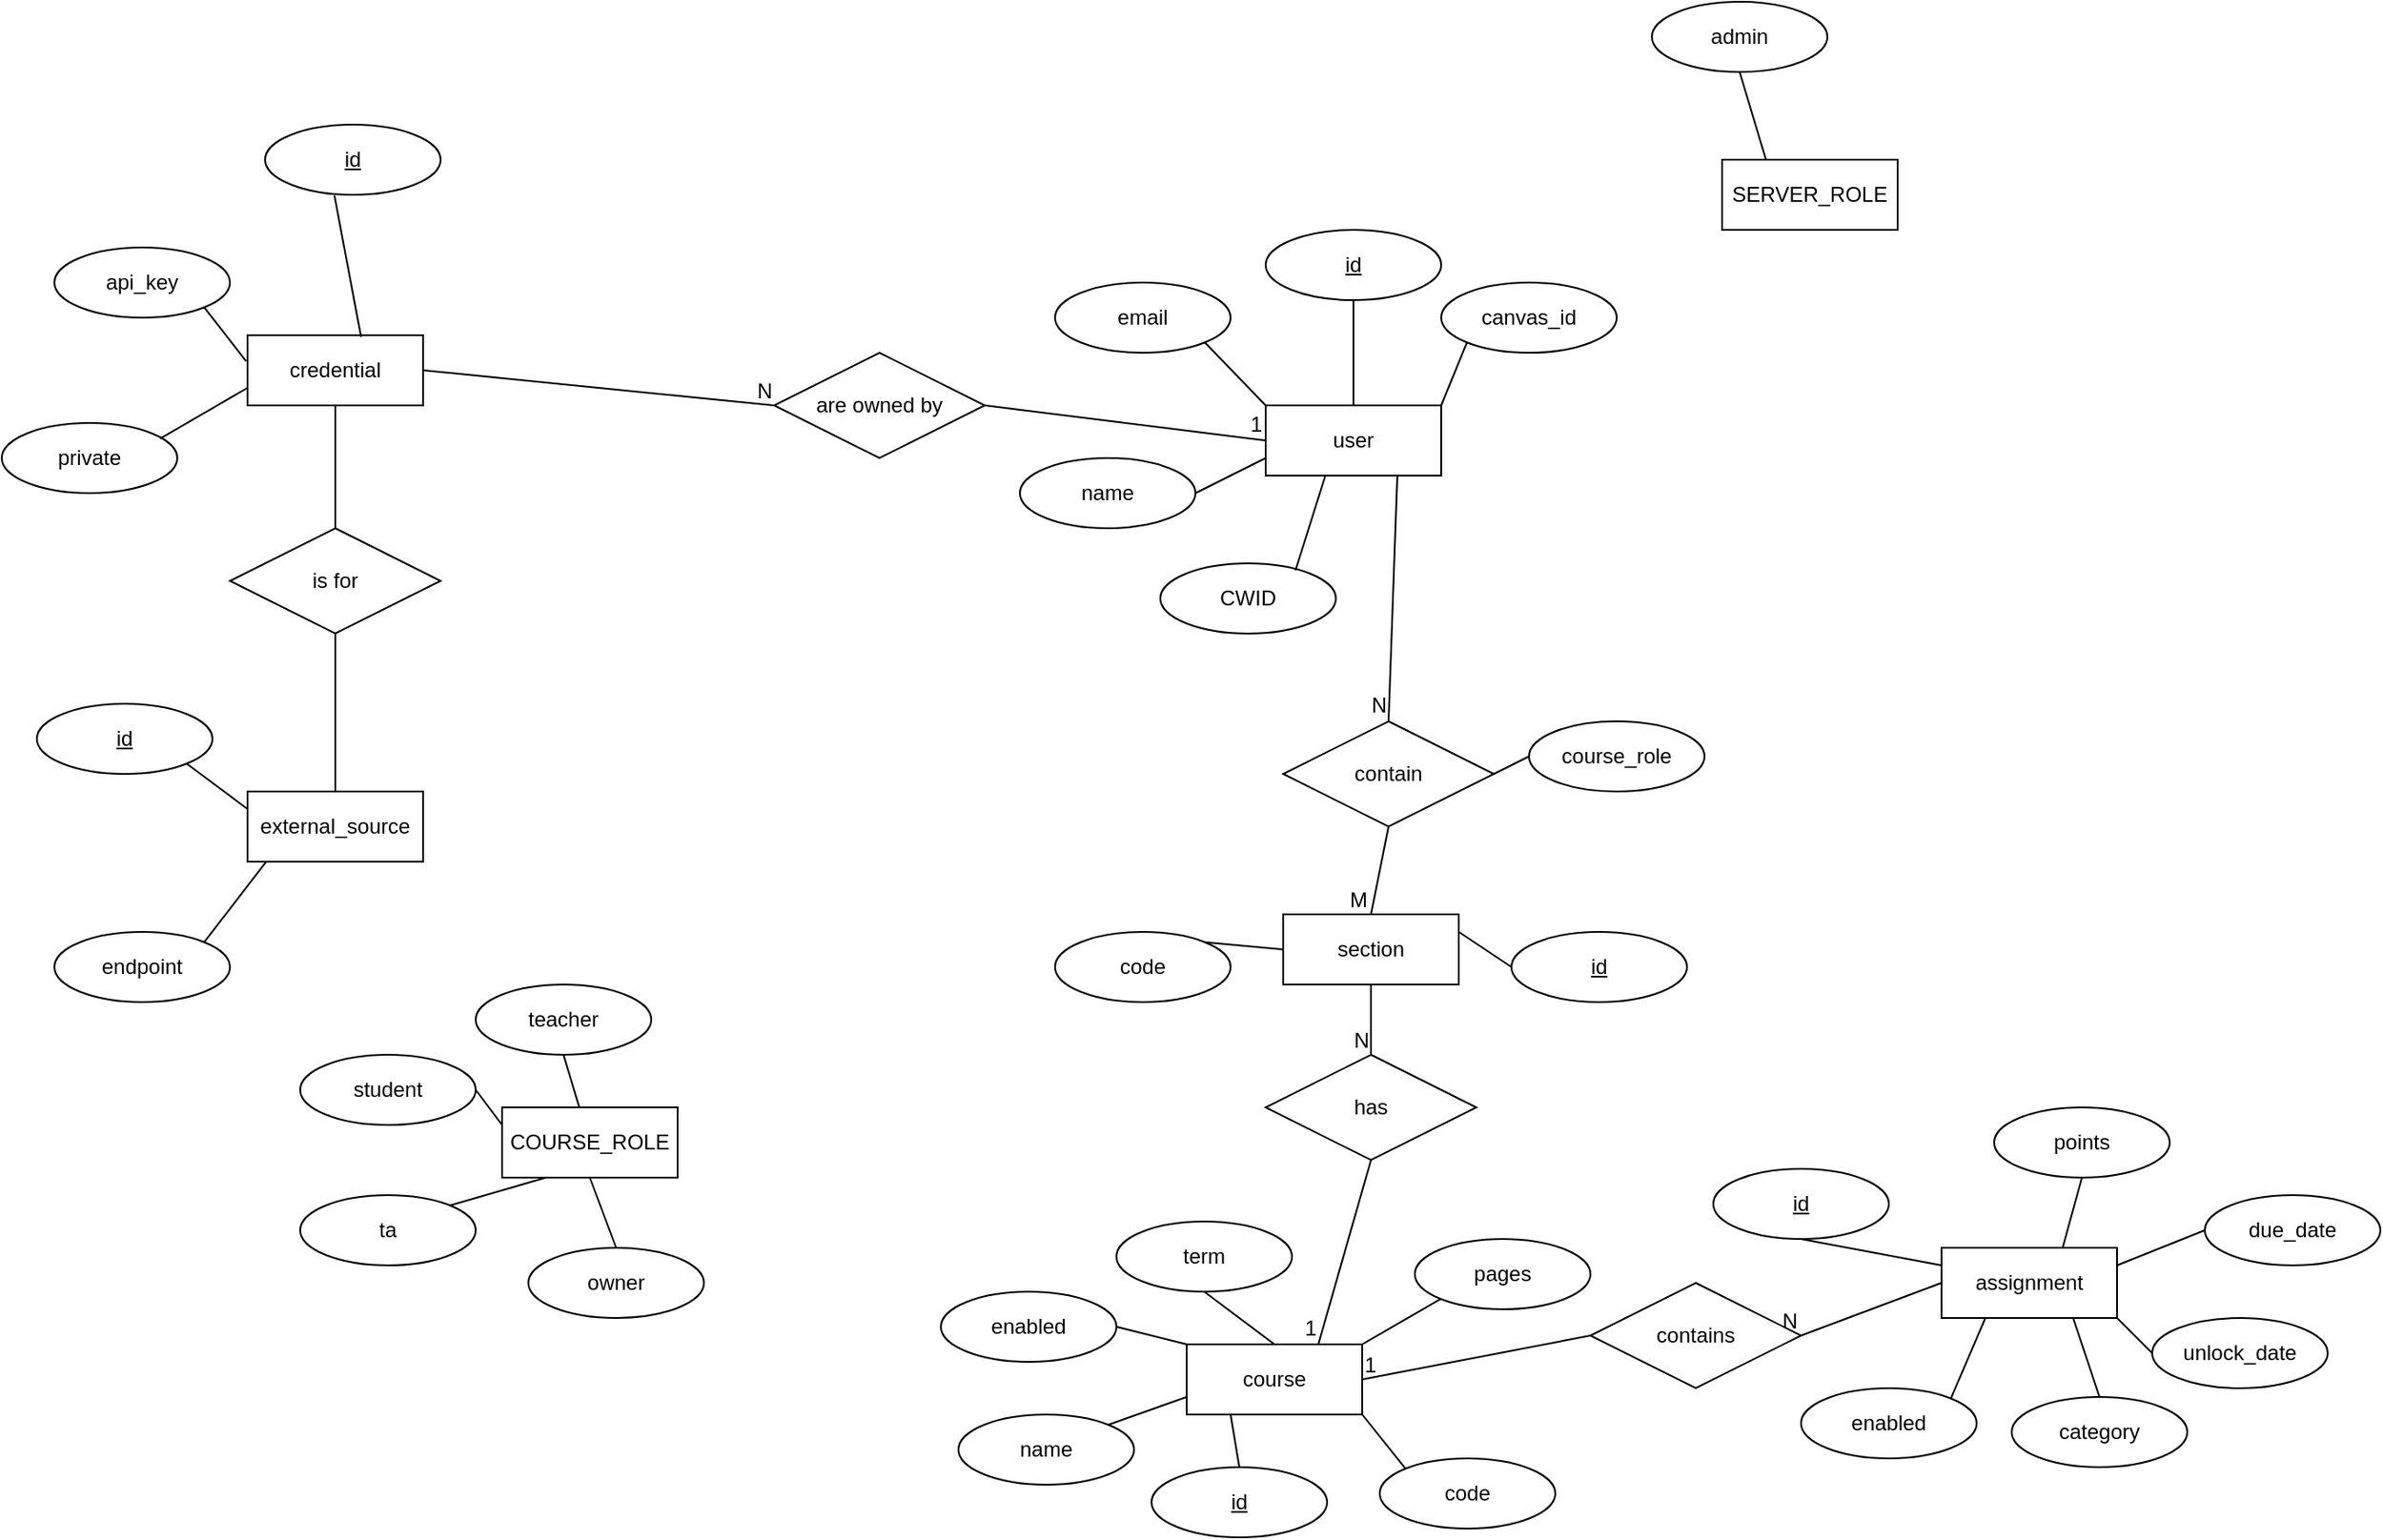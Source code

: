 <mxfile version="26.0.4">
  <diagram id="eYFpVm83hQ1R_b9BKTG2" name="Page-1">
    <mxGraphModel dx="2284" dy="844" grid="1" gridSize="10" guides="1" tooltips="1" connect="1" arrows="1" fold="1" page="1" pageScale="1" pageWidth="850" pageHeight="1100" math="0" shadow="0">
      <root>
        <mxCell id="0" />
        <mxCell id="1" parent="0" />
        <mxCell id="EEztHnAxB3r4Z0KQlgTi-1" value="user" style="whiteSpace=wrap;html=1;align=center;" parent="1" vertex="1">
          <mxGeometry x="640" y="260" width="100" height="40" as="geometry" />
        </mxCell>
        <mxCell id="EEztHnAxB3r4Z0KQlgTi-2" value="email" style="ellipse;whiteSpace=wrap;html=1;align=center;" parent="1" vertex="1">
          <mxGeometry x="520" y="190" width="100" height="40" as="geometry" />
        </mxCell>
        <mxCell id="EEztHnAxB3r4Z0KQlgTi-3" value="name" style="ellipse;whiteSpace=wrap;html=1;align=center;" parent="1" vertex="1">
          <mxGeometry x="500" y="290" width="100" height="40" as="geometry" />
        </mxCell>
        <mxCell id="EEztHnAxB3r4Z0KQlgTi-4" value="CWID" style="ellipse;whiteSpace=wrap;html=1;align=center;" parent="1" vertex="1">
          <mxGeometry x="580" y="350" width="100" height="40" as="geometry" />
        </mxCell>
        <mxCell id="EEztHnAxB3r4Z0KQlgTi-5" value="canvas_id" style="ellipse;whiteSpace=wrap;html=1;align=center;" parent="1" vertex="1">
          <mxGeometry x="740" y="190" width="100" height="40" as="geometry" />
        </mxCell>
        <mxCell id="EEztHnAxB3r4Z0KQlgTi-6" value="id" style="ellipse;whiteSpace=wrap;html=1;align=center;fontStyle=4;" parent="1" vertex="1">
          <mxGeometry x="640" y="160" width="100" height="40" as="geometry" />
        </mxCell>
        <mxCell id="EEztHnAxB3r4Z0KQlgTi-9" value="" style="endArrow=none;html=1;rounded=0;exitX=0.5;exitY=0;exitDx=0;exitDy=0;entryX=0.5;entryY=1;entryDx=0;entryDy=0;" parent="1" source="EEztHnAxB3r4Z0KQlgTi-1" target="EEztHnAxB3r4Z0KQlgTi-6" edge="1">
          <mxGeometry relative="1" as="geometry">
            <mxPoint x="750" y="330" as="sourcePoint" />
            <mxPoint x="910" y="330" as="targetPoint" />
          </mxGeometry>
        </mxCell>
        <mxCell id="EEztHnAxB3r4Z0KQlgTi-11" value="" style="endArrow=none;html=1;rounded=0;exitX=1;exitY=1;exitDx=0;exitDy=0;entryX=0;entryY=0;entryDx=0;entryDy=0;" parent="1" source="EEztHnAxB3r4Z0KQlgTi-2" target="EEztHnAxB3r4Z0KQlgTi-1" edge="1">
          <mxGeometry relative="1" as="geometry">
            <mxPoint x="750" y="330" as="sourcePoint" />
            <mxPoint x="910" y="330" as="targetPoint" />
          </mxGeometry>
        </mxCell>
        <mxCell id="EEztHnAxB3r4Z0KQlgTi-12" value="" style="endArrow=none;html=1;rounded=0;exitX=1;exitY=0.5;exitDx=0;exitDy=0;entryX=0;entryY=0.75;entryDx=0;entryDy=0;" parent="1" source="EEztHnAxB3r4Z0KQlgTi-3" target="EEztHnAxB3r4Z0KQlgTi-1" edge="1">
          <mxGeometry relative="1" as="geometry">
            <mxPoint x="750" y="330" as="sourcePoint" />
            <mxPoint x="910" y="330" as="targetPoint" />
          </mxGeometry>
        </mxCell>
        <mxCell id="EEztHnAxB3r4Z0KQlgTi-13" value="" style="endArrow=none;html=1;rounded=0;exitX=0.77;exitY=0.1;exitDx=0;exitDy=0;exitPerimeter=0;entryX=0.34;entryY=1;entryDx=0;entryDy=0;entryPerimeter=0;" parent="1" source="EEztHnAxB3r4Z0KQlgTi-4" target="EEztHnAxB3r4Z0KQlgTi-1" edge="1">
          <mxGeometry relative="1" as="geometry">
            <mxPoint x="750" y="330" as="sourcePoint" />
            <mxPoint x="910" y="330" as="targetPoint" />
          </mxGeometry>
        </mxCell>
        <mxCell id="EEztHnAxB3r4Z0KQlgTi-14" value="" style="endArrow=none;html=1;rounded=0;exitX=1;exitY=0;exitDx=0;exitDy=0;entryX=0;entryY=1;entryDx=0;entryDy=0;" parent="1" source="EEztHnAxB3r4Z0KQlgTi-1" target="EEztHnAxB3r4Z0KQlgTi-5" edge="1">
          <mxGeometry relative="1" as="geometry">
            <mxPoint x="750" y="330" as="sourcePoint" />
            <mxPoint x="910" y="330" as="targetPoint" />
          </mxGeometry>
        </mxCell>
        <mxCell id="EEztHnAxB3r4Z0KQlgTi-16" value="credential" style="whiteSpace=wrap;html=1;align=center;" parent="1" vertex="1">
          <mxGeometry x="60" y="220" width="100" height="40" as="geometry" />
        </mxCell>
        <mxCell id="EEztHnAxB3r4Z0KQlgTi-18" value="external_source" style="whiteSpace=wrap;html=1;align=center;" parent="1" vertex="1">
          <mxGeometry x="60" y="480" width="100" height="40" as="geometry" />
        </mxCell>
        <mxCell id="EEztHnAxB3r4Z0KQlgTi-21" value="are owned by" style="shape=rhombus;perimeter=rhombusPerimeter;whiteSpace=wrap;html=1;align=center;" parent="1" vertex="1">
          <mxGeometry x="360" y="230" width="120" height="60" as="geometry" />
        </mxCell>
        <mxCell id="EEztHnAxB3r4Z0KQlgTi-23" value="" style="endArrow=none;html=1;rounded=0;exitX=1;exitY=0.5;exitDx=0;exitDy=0;entryX=0;entryY=0.5;entryDx=0;entryDy=0;" parent="1" source="EEztHnAxB3r4Z0KQlgTi-16" target="EEztHnAxB3r4Z0KQlgTi-21" edge="1">
          <mxGeometry relative="1" as="geometry">
            <mxPoint x="220" y="170" as="sourcePoint" />
            <mxPoint x="380" y="170" as="targetPoint" />
          </mxGeometry>
        </mxCell>
        <mxCell id="EEztHnAxB3r4Z0KQlgTi-24" value="N" style="resizable=0;html=1;whiteSpace=wrap;align=right;verticalAlign=bottom;" parent="EEztHnAxB3r4Z0KQlgTi-23" connectable="0" vertex="1">
          <mxGeometry x="1" relative="1" as="geometry" />
        </mxCell>
        <mxCell id="EEztHnAxB3r4Z0KQlgTi-26" value="id" style="ellipse;whiteSpace=wrap;html=1;align=center;fontStyle=4;" parent="1" vertex="1">
          <mxGeometry x="70" y="100" width="100" height="40" as="geometry" />
        </mxCell>
        <mxCell id="EEztHnAxB3r4Z0KQlgTi-27" value="is for" style="shape=rhombus;perimeter=rhombusPerimeter;whiteSpace=wrap;html=1;align=center;" parent="1" vertex="1">
          <mxGeometry x="50" y="330" width="120" height="60" as="geometry" />
        </mxCell>
        <mxCell id="EEztHnAxB3r4Z0KQlgTi-28" value="" style="endArrow=none;html=1;rounded=0;exitX=0.5;exitY=1;exitDx=0;exitDy=0;entryX=0.5;entryY=0;entryDx=0;entryDy=0;" parent="1" source="EEztHnAxB3r4Z0KQlgTi-16" target="EEztHnAxB3r4Z0KQlgTi-27" edge="1">
          <mxGeometry relative="1" as="geometry">
            <mxPoint x="190" y="180" as="sourcePoint" />
            <mxPoint x="350" y="180" as="targetPoint" />
          </mxGeometry>
        </mxCell>
        <mxCell id="EEztHnAxB3r4Z0KQlgTi-29" value="" style="endArrow=none;html=1;rounded=0;exitX=0.5;exitY=1;exitDx=0;exitDy=0;entryX=0.5;entryY=0;entryDx=0;entryDy=0;" parent="1" source="EEztHnAxB3r4Z0KQlgTi-27" target="EEztHnAxB3r4Z0KQlgTi-18" edge="1">
          <mxGeometry relative="1" as="geometry">
            <mxPoint x="200" y="300" as="sourcePoint" />
            <mxPoint x="360" y="300" as="targetPoint" />
          </mxGeometry>
        </mxCell>
        <mxCell id="EEztHnAxB3r4Z0KQlgTi-30" value="api_key" style="ellipse;whiteSpace=wrap;html=1;align=center;" parent="1" vertex="1">
          <mxGeometry x="-50" y="170" width="100" height="40" as="geometry" />
        </mxCell>
        <mxCell id="EEztHnAxB3r4Z0KQlgTi-31" value="" style="endArrow=none;html=1;rounded=0;exitX=1;exitY=1;exitDx=0;exitDy=0;entryX=-0.008;entryY=0.37;entryDx=0;entryDy=0;entryPerimeter=0;" parent="1" source="EEztHnAxB3r4Z0KQlgTi-30" target="EEztHnAxB3r4Z0KQlgTi-16" edge="1">
          <mxGeometry relative="1" as="geometry">
            <mxPoint x="150" y="309.66" as="sourcePoint" />
            <mxPoint x="310" y="309.66" as="targetPoint" />
          </mxGeometry>
        </mxCell>
        <mxCell id="EEztHnAxB3r4Z0KQlgTi-32" value="" style="endArrow=none;html=1;rounded=0;exitX=0.395;exitY=1.008;exitDx=0;exitDy=0;exitPerimeter=0;entryX=0.647;entryY=0.025;entryDx=0;entryDy=0;entryPerimeter=0;" parent="1" source="EEztHnAxB3r4Z0KQlgTi-26" target="EEztHnAxB3r4Z0KQlgTi-16" edge="1">
          <mxGeometry relative="1" as="geometry">
            <mxPoint x="170" y="309.66" as="sourcePoint" />
            <mxPoint x="330" y="309.66" as="targetPoint" />
          </mxGeometry>
        </mxCell>
        <mxCell id="EEztHnAxB3r4Z0KQlgTi-34" value="private" style="ellipse;whiteSpace=wrap;html=1;align=center;" parent="1" vertex="1">
          <mxGeometry x="-80" y="270" width="100" height="40" as="geometry" />
        </mxCell>
        <mxCell id="EEztHnAxB3r4Z0KQlgTi-35" value="" style="endArrow=none;html=1;rounded=0;exitX=0.902;exitY=0.223;exitDx=0;exitDy=0;exitPerimeter=0;entryX=0;entryY=0.75;entryDx=0;entryDy=0;" parent="1" source="EEztHnAxB3r4Z0KQlgTi-34" target="EEztHnAxB3r4Z0KQlgTi-16" edge="1">
          <mxGeometry relative="1" as="geometry">
            <mxPoint x="-20" y="300" as="sourcePoint" />
            <mxPoint x="140" y="300" as="targetPoint" />
          </mxGeometry>
        </mxCell>
        <mxCell id="EEztHnAxB3r4Z0KQlgTi-37" value="endpoint" style="ellipse;whiteSpace=wrap;html=1;align=center;" parent="1" vertex="1">
          <mxGeometry x="-50" y="560" width="100" height="40" as="geometry" />
        </mxCell>
        <mxCell id="EEztHnAxB3r4Z0KQlgTi-38" value="id" style="ellipse;whiteSpace=wrap;html=1;align=center;fontStyle=4;" parent="1" vertex="1">
          <mxGeometry x="-60" y="430" width="100" height="40" as="geometry" />
        </mxCell>
        <mxCell id="EEztHnAxB3r4Z0KQlgTi-39" value="" style="endArrow=none;html=1;rounded=0;exitX=1;exitY=1;exitDx=0;exitDy=0;entryX=0;entryY=0.25;entryDx=0;entryDy=0;" parent="1" source="EEztHnAxB3r4Z0KQlgTi-38" target="EEztHnAxB3r4Z0KQlgTi-18" edge="1">
          <mxGeometry relative="1" as="geometry">
            <mxPoint x="140" y="560" as="sourcePoint" />
            <mxPoint x="300" y="560" as="targetPoint" />
          </mxGeometry>
        </mxCell>
        <mxCell id="EEztHnAxB3r4Z0KQlgTi-40" value="" style="endArrow=none;html=1;rounded=0;exitX=1;exitY=0;exitDx=0;exitDy=0;entryX=0.109;entryY=0.991;entryDx=0;entryDy=0;entryPerimeter=0;" parent="1" source="EEztHnAxB3r4Z0KQlgTi-37" target="EEztHnAxB3r4Z0KQlgTi-18" edge="1">
          <mxGeometry relative="1" as="geometry">
            <mxPoint x="140" y="549" as="sourcePoint" />
            <mxPoint x="300" y="549" as="targetPoint" />
          </mxGeometry>
        </mxCell>
        <mxCell id="EEztHnAxB3r4Z0KQlgTi-48" value="" style="endArrow=none;html=1;rounded=0;exitX=1;exitY=0.5;exitDx=0;exitDy=0;entryX=0;entryY=0.5;entryDx=0;entryDy=0;" parent="1" source="EEztHnAxB3r4Z0KQlgTi-21" target="EEztHnAxB3r4Z0KQlgTi-1" edge="1">
          <mxGeometry relative="1" as="geometry">
            <mxPoint x="470" y="310" as="sourcePoint" />
            <mxPoint x="630" y="310" as="targetPoint" />
          </mxGeometry>
        </mxCell>
        <mxCell id="EEztHnAxB3r4Z0KQlgTi-49" value="1" style="resizable=0;html=1;whiteSpace=wrap;align=right;verticalAlign=bottom;" parent="EEztHnAxB3r4Z0KQlgTi-48" connectable="0" vertex="1">
          <mxGeometry x="1" relative="1" as="geometry" />
        </mxCell>
        <mxCell id="EEztHnAxB3r4Z0KQlgTi-56" value="course" style="whiteSpace=wrap;html=1;align=center;" parent="1" vertex="1">
          <mxGeometry x="595" y="795" width="100" height="40" as="geometry" />
        </mxCell>
        <mxCell id="EEztHnAxB3r4Z0KQlgTi-57" value="SERVER_ROLE" style="whiteSpace=wrap;html=1;align=center;" parent="1" vertex="1">
          <mxGeometry x="900" y="120" width="100" height="40" as="geometry" />
        </mxCell>
        <mxCell id="EEztHnAxB3r4Z0KQlgTi-58" value="COURSE_ROLE" style="whiteSpace=wrap;html=1;align=center;" parent="1" vertex="1">
          <mxGeometry x="205" y="660" width="100" height="40" as="geometry" />
        </mxCell>
        <mxCell id="EEztHnAxB3r4Z0KQlgTi-59" value="assignment" style="whiteSpace=wrap;html=1;align=center;" parent="1" vertex="1">
          <mxGeometry x="1025" y="740" width="100" height="40" as="geometry" />
        </mxCell>
        <mxCell id="EEztHnAxB3r4Z0KQlgTi-60" value="student" style="ellipse;whiteSpace=wrap;html=1;align=center;" parent="1" vertex="1">
          <mxGeometry x="90" y="630" width="100" height="40" as="geometry" />
        </mxCell>
        <mxCell id="EEztHnAxB3r4Z0KQlgTi-61" value="teacher" style="ellipse;whiteSpace=wrap;html=1;align=center;" parent="1" vertex="1">
          <mxGeometry x="190" y="590" width="100" height="40" as="geometry" />
        </mxCell>
        <mxCell id="EEztHnAxB3r4Z0KQlgTi-62" value="ta" style="ellipse;whiteSpace=wrap;html=1;align=center;" parent="1" vertex="1">
          <mxGeometry x="90" y="710" width="100" height="40" as="geometry" />
        </mxCell>
        <mxCell id="EEztHnAxB3r4Z0KQlgTi-63" value="owner" style="ellipse;whiteSpace=wrap;html=1;align=center;" parent="1" vertex="1">
          <mxGeometry x="220" y="740" width="100" height="40" as="geometry" />
        </mxCell>
        <mxCell id="EEztHnAxB3r4Z0KQlgTi-64" value="" style="endArrow=none;html=1;rounded=0;exitX=0.5;exitY=1;exitDx=0;exitDy=0;" parent="1" source="EEztHnAxB3r4Z0KQlgTi-61" target="EEztHnAxB3r4Z0KQlgTi-58" edge="1">
          <mxGeometry relative="1" as="geometry">
            <mxPoint x="240" y="650" as="sourcePoint" />
            <mxPoint x="400" y="650" as="targetPoint" />
          </mxGeometry>
        </mxCell>
        <mxCell id="EEztHnAxB3r4Z0KQlgTi-65" value="" style="endArrow=none;html=1;rounded=0;exitX=1;exitY=0.5;exitDx=0;exitDy=0;entryX=0;entryY=0.25;entryDx=0;entryDy=0;" parent="1" source="EEztHnAxB3r4Z0KQlgTi-60" target="EEztHnAxB3r4Z0KQlgTi-58" edge="1">
          <mxGeometry relative="1" as="geometry">
            <mxPoint x="240" y="650" as="sourcePoint" />
            <mxPoint x="400" y="650" as="targetPoint" />
          </mxGeometry>
        </mxCell>
        <mxCell id="EEztHnAxB3r4Z0KQlgTi-66" value="" style="endArrow=none;html=1;rounded=0;exitX=1;exitY=0;exitDx=0;exitDy=0;entryX=0.25;entryY=1;entryDx=0;entryDy=0;" parent="1" source="EEztHnAxB3r4Z0KQlgTi-62" target="EEztHnAxB3r4Z0KQlgTi-58" edge="1">
          <mxGeometry relative="1" as="geometry">
            <mxPoint x="240" y="650" as="sourcePoint" />
            <mxPoint x="400" y="650" as="targetPoint" />
          </mxGeometry>
        </mxCell>
        <mxCell id="EEztHnAxB3r4Z0KQlgTi-67" value="" style="endArrow=none;html=1;rounded=0;exitX=0.5;exitY=1;exitDx=0;exitDy=0;entryX=0.5;entryY=0;entryDx=0;entryDy=0;" parent="1" source="EEztHnAxB3r4Z0KQlgTi-58" target="EEztHnAxB3r4Z0KQlgTi-63" edge="1">
          <mxGeometry relative="1" as="geometry">
            <mxPoint x="345" y="710" as="sourcePoint" />
            <mxPoint x="505" y="710" as="targetPoint" />
          </mxGeometry>
        </mxCell>
        <mxCell id="EEztHnAxB3r4Z0KQlgTi-68" value="admin" style="ellipse;whiteSpace=wrap;html=1;align=center;" parent="1" vertex="1">
          <mxGeometry x="860" y="30" width="100" height="40" as="geometry" />
        </mxCell>
        <mxCell id="EEztHnAxB3r4Z0KQlgTi-69" value="" style="endArrow=none;html=1;rounded=0;exitX=0.5;exitY=1;exitDx=0;exitDy=0;entryX=0.25;entryY=0;entryDx=0;entryDy=0;" parent="1" source="EEztHnAxB3r4Z0KQlgTi-68" target="EEztHnAxB3r4Z0KQlgTi-57" edge="1">
          <mxGeometry relative="1" as="geometry">
            <mxPoint x="610" y="370" as="sourcePoint" />
            <mxPoint x="770" y="370" as="targetPoint" />
          </mxGeometry>
        </mxCell>
        <mxCell id="RGHL_zfAXRjLZySSxRVd-2" value="enabled" style="ellipse;whiteSpace=wrap;html=1;align=center;" parent="1" vertex="1">
          <mxGeometry x="455" y="765" width="100" height="40" as="geometry" />
        </mxCell>
        <mxCell id="RGHL_zfAXRjLZySSxRVd-3" value="term" style="ellipse;whiteSpace=wrap;html=1;align=center;" parent="1" vertex="1">
          <mxGeometry x="555" y="725" width="100" height="40" as="geometry" />
        </mxCell>
        <mxCell id="RGHL_zfAXRjLZySSxRVd-4" value="code" style="ellipse;whiteSpace=wrap;html=1;align=center;" parent="1" vertex="1">
          <mxGeometry x="705" y="860" width="100" height="40" as="geometry" />
        </mxCell>
        <mxCell id="RGHL_zfAXRjLZySSxRVd-5" value="&lt;u&gt;id&lt;/u&gt;" style="ellipse;whiteSpace=wrap;html=1;align=center;" parent="1" vertex="1">
          <mxGeometry x="575" y="865" width="100" height="40" as="geometry" />
        </mxCell>
        <mxCell id="RGHL_zfAXRjLZySSxRVd-6" value="name" style="ellipse;whiteSpace=wrap;html=1;align=center;" parent="1" vertex="1">
          <mxGeometry x="465" y="835" width="100" height="40" as="geometry" />
        </mxCell>
        <mxCell id="RGHL_zfAXRjLZySSxRVd-7" value="" style="endArrow=none;html=1;rounded=0;exitX=0;exitY=0.75;exitDx=0;exitDy=0;entryX=1;entryY=0;entryDx=0;entryDy=0;" parent="1" source="EEztHnAxB3r4Z0KQlgTi-56" target="RGHL_zfAXRjLZySSxRVd-6" edge="1">
          <mxGeometry relative="1" as="geometry">
            <mxPoint x="280" y="795" as="sourcePoint" />
            <mxPoint x="295" y="835" as="targetPoint" />
          </mxGeometry>
        </mxCell>
        <mxCell id="RGHL_zfAXRjLZySSxRVd-10" value="" style="endArrow=none;html=1;rounded=0;exitX=1;exitY=0.5;exitDx=0;exitDy=0;entryX=0;entryY=0;entryDx=0;entryDy=0;" parent="1" source="RGHL_zfAXRjLZySSxRVd-2" target="EEztHnAxB3r4Z0KQlgTi-56" edge="1">
          <mxGeometry relative="1" as="geometry">
            <mxPoint x="635" y="825" as="sourcePoint" />
            <mxPoint x="555" y="855" as="targetPoint" />
          </mxGeometry>
        </mxCell>
        <mxCell id="RGHL_zfAXRjLZySSxRVd-11" value="" style="endArrow=none;html=1;rounded=0;exitX=0.5;exitY=1;exitDx=0;exitDy=0;entryX=0.5;entryY=0;entryDx=0;entryDy=0;" parent="1" source="RGHL_zfAXRjLZySSxRVd-3" target="EEztHnAxB3r4Z0KQlgTi-56" edge="1">
          <mxGeometry relative="1" as="geometry">
            <mxPoint x="645" y="835" as="sourcePoint" />
            <mxPoint x="565" y="865" as="targetPoint" />
          </mxGeometry>
        </mxCell>
        <mxCell id="RGHL_zfAXRjLZySSxRVd-12" value="" style="endArrow=none;html=1;rounded=0;exitX=0;exitY=0;exitDx=0;exitDy=0;entryX=1;entryY=1;entryDx=0;entryDy=0;" parent="1" source="RGHL_zfAXRjLZySSxRVd-4" target="EEztHnAxB3r4Z0KQlgTi-56" edge="1">
          <mxGeometry relative="1" as="geometry">
            <mxPoint x="725" y="865" as="sourcePoint" />
            <mxPoint x="575" y="875" as="targetPoint" />
          </mxGeometry>
        </mxCell>
        <mxCell id="RGHL_zfAXRjLZySSxRVd-13" value="" style="endArrow=none;html=1;rounded=0;exitX=0.25;exitY=1;exitDx=0;exitDy=0;entryX=0.5;entryY=0;entryDx=0;entryDy=0;" parent="1" source="EEztHnAxB3r4Z0KQlgTi-56" target="RGHL_zfAXRjLZySSxRVd-5" edge="1">
          <mxGeometry relative="1" as="geometry">
            <mxPoint x="665" y="855" as="sourcePoint" />
            <mxPoint x="585" y="885" as="targetPoint" />
          </mxGeometry>
        </mxCell>
        <mxCell id="RGHL_zfAXRjLZySSxRVd-15" value="&lt;u&gt;id&lt;/u&gt;" style="ellipse;whiteSpace=wrap;html=1;align=center;" parent="1" vertex="1">
          <mxGeometry x="895" y="695" width="100" height="40" as="geometry" />
        </mxCell>
        <mxCell id="RGHL_zfAXRjLZySSxRVd-16" value="due_date" style="ellipse;whiteSpace=wrap;html=1;align=center;" parent="1" vertex="1">
          <mxGeometry x="1175" y="710" width="100" height="40" as="geometry" />
        </mxCell>
        <mxCell id="RGHL_zfAXRjLZySSxRVd-17" value="category" style="ellipse;whiteSpace=wrap;html=1;align=center;" parent="1" vertex="1">
          <mxGeometry x="1065" y="825" width="100" height="40" as="geometry" />
        </mxCell>
        <mxCell id="RGHL_zfAXRjLZySSxRVd-18" value="unlock_date" style="ellipse;whiteSpace=wrap;html=1;align=center;" parent="1" vertex="1">
          <mxGeometry x="1145" y="780" width="100" height="40" as="geometry" />
        </mxCell>
        <mxCell id="RGHL_zfAXRjLZySSxRVd-19" value="points" style="ellipse;whiteSpace=wrap;html=1;align=center;" parent="1" vertex="1">
          <mxGeometry x="1055" y="660" width="100" height="40" as="geometry" />
        </mxCell>
        <mxCell id="RGHL_zfAXRjLZySSxRVd-21" value="" style="endArrow=none;html=1;rounded=0;exitX=0.75;exitY=1;exitDx=0;exitDy=0;entryX=0.5;entryY=0;entryDx=0;entryDy=0;" parent="1" source="EEztHnAxB3r4Z0KQlgTi-59" target="RGHL_zfAXRjLZySSxRVd-17" edge="1">
          <mxGeometry relative="1" as="geometry">
            <mxPoint x="855" y="950" as="sourcePoint" />
            <mxPoint x="825" y="950" as="targetPoint" />
          </mxGeometry>
        </mxCell>
        <mxCell id="RGHL_zfAXRjLZySSxRVd-22" value="" style="endArrow=none;html=1;rounded=0;exitX=0;exitY=0.25;exitDx=0;exitDy=0;entryX=0.5;entryY=1;entryDx=0;entryDy=0;" parent="1" source="EEztHnAxB3r4Z0KQlgTi-59" target="RGHL_zfAXRjLZySSxRVd-15" edge="1">
          <mxGeometry relative="1" as="geometry">
            <mxPoint x="745" y="920" as="sourcePoint" />
            <mxPoint x="715" y="920" as="targetPoint" />
          </mxGeometry>
        </mxCell>
        <mxCell id="RGHL_zfAXRjLZySSxRVd-23" value="" style="endArrow=none;html=1;rounded=0;exitX=0.69;exitY=0;exitDx=0;exitDy=0;entryX=0.5;entryY=1;entryDx=0;entryDy=0;exitPerimeter=0;" parent="1" source="EEztHnAxB3r4Z0KQlgTi-59" target="RGHL_zfAXRjLZySSxRVd-19" edge="1">
          <mxGeometry relative="1" as="geometry">
            <mxPoint x="875" y="970" as="sourcePoint" />
            <mxPoint x="845" y="970" as="targetPoint" />
          </mxGeometry>
        </mxCell>
        <mxCell id="RGHL_zfAXRjLZySSxRVd-24" value="" style="endArrow=none;html=1;rounded=0;exitX=0;exitY=0.5;exitDx=0;exitDy=0;entryX=1;entryY=0.25;entryDx=0;entryDy=0;" parent="1" source="RGHL_zfAXRjLZySSxRVd-16" target="EEztHnAxB3r4Z0KQlgTi-59" edge="1">
          <mxGeometry relative="1" as="geometry">
            <mxPoint x="885" y="980" as="sourcePoint" />
            <mxPoint x="1135" y="910" as="targetPoint" />
          </mxGeometry>
        </mxCell>
        <mxCell id="RGHL_zfAXRjLZySSxRVd-25" value="" style="endArrow=none;html=1;rounded=0;exitX=0;exitY=0.5;exitDx=0;exitDy=0;entryX=1;entryY=1;entryDx=0;entryDy=0;" parent="1" source="RGHL_zfAXRjLZySSxRVd-18" target="EEztHnAxB3r4Z0KQlgTi-59" edge="1">
          <mxGeometry relative="1" as="geometry">
            <mxPoint x="895" y="990" as="sourcePoint" />
            <mxPoint x="865" y="990" as="targetPoint" />
          </mxGeometry>
        </mxCell>
        <mxCell id="RGHL_zfAXRjLZySSxRVd-28" value="pages" style="ellipse;whiteSpace=wrap;html=1;align=center;" parent="1" vertex="1">
          <mxGeometry x="725" y="735" width="100" height="40" as="geometry" />
        </mxCell>
        <mxCell id="RGHL_zfAXRjLZySSxRVd-29" value="" style="endArrow=none;html=1;rounded=0;exitX=0;exitY=1;exitDx=0;exitDy=0;entryX=1;entryY=0;entryDx=0;entryDy=0;" parent="1" source="RGHL_zfAXRjLZySSxRVd-28" target="EEztHnAxB3r4Z0KQlgTi-56" edge="1">
          <mxGeometry relative="1" as="geometry">
            <mxPoint x="735" y="805" as="sourcePoint" />
            <mxPoint x="685" y="800" as="targetPoint" />
          </mxGeometry>
        </mxCell>
        <mxCell id="RGHL_zfAXRjLZySSxRVd-30" value="contains" style="shape=rhombus;perimeter=rhombusPerimeter;whiteSpace=wrap;html=1;align=center;" parent="1" vertex="1">
          <mxGeometry x="825" y="760" width="120" height="60" as="geometry" />
        </mxCell>
        <mxCell id="RGHL_zfAXRjLZySSxRVd-31" value="" style="endArrow=none;html=1;rounded=0;entryX=1;entryY=0.5;entryDx=0;entryDy=0;exitX=0;exitY=0.5;exitDx=0;exitDy=0;" parent="1" source="RGHL_zfAXRjLZySSxRVd-30" target="EEztHnAxB3r4Z0KQlgTi-56" edge="1">
          <mxGeometry relative="1" as="geometry">
            <mxPoint x="605" y="630" as="sourcePoint" />
            <mxPoint x="685" y="740" as="targetPoint" />
          </mxGeometry>
        </mxCell>
        <mxCell id="RGHL_zfAXRjLZySSxRVd-32" value="1" style="resizable=0;html=1;whiteSpace=wrap;align=right;verticalAlign=bottom;" parent="RGHL_zfAXRjLZySSxRVd-31" connectable="0" vertex="1">
          <mxGeometry x="1" relative="1" as="geometry">
            <mxPoint x="10" as="offset" />
          </mxGeometry>
        </mxCell>
        <mxCell id="RGHL_zfAXRjLZySSxRVd-33" value="" style="endArrow=none;html=1;rounded=0;entryX=1;entryY=0.5;entryDx=0;entryDy=0;exitX=0;exitY=0.5;exitDx=0;exitDy=0;" parent="1" source="EEztHnAxB3r4Z0KQlgTi-59" target="RGHL_zfAXRjLZySSxRVd-30" edge="1">
          <mxGeometry relative="1" as="geometry">
            <mxPoint x="995" y="790" as="sourcePoint" />
            <mxPoint x="805" y="710" as="targetPoint" />
          </mxGeometry>
        </mxCell>
        <mxCell id="RGHL_zfAXRjLZySSxRVd-34" value="N" style="resizable=0;html=1;whiteSpace=wrap;align=right;verticalAlign=bottom;" parent="RGHL_zfAXRjLZySSxRVd-33" connectable="0" vertex="1">
          <mxGeometry x="1" relative="1" as="geometry" />
        </mxCell>
        <mxCell id="RGHL_zfAXRjLZySSxRVd-35" value="enabled" style="ellipse;whiteSpace=wrap;html=1;align=center;" parent="1" vertex="1">
          <mxGeometry x="945" y="820" width="100" height="40" as="geometry" />
        </mxCell>
        <mxCell id="RGHL_zfAXRjLZySSxRVd-36" value="" style="endArrow=none;html=1;rounded=0;entryX=1;entryY=0;entryDx=0;entryDy=0;exitX=0.25;exitY=1;exitDx=0;exitDy=0;" parent="1" source="EEztHnAxB3r4Z0KQlgTi-59" target="RGHL_zfAXRjLZySSxRVd-35" edge="1">
          <mxGeometry relative="1" as="geometry">
            <mxPoint x="915" y="910" as="sourcePoint" />
            <mxPoint x="1075" y="910" as="targetPoint" />
          </mxGeometry>
        </mxCell>
        <mxCell id="RGHL_zfAXRjLZySSxRVd-37" value="contain" style="shape=rhombus;perimeter=rhombusPerimeter;whiteSpace=wrap;html=1;align=center;" parent="1" vertex="1">
          <mxGeometry x="650" y="440" width="120" height="60" as="geometry" />
        </mxCell>
        <mxCell id="RGHL_zfAXRjLZySSxRVd-38" value="" style="endArrow=none;html=1;rounded=0;exitX=0.75;exitY=1;exitDx=0;exitDy=0;entryX=0.5;entryY=0;entryDx=0;entryDy=0;" parent="1" source="EEztHnAxB3r4Z0KQlgTi-1" target="RGHL_zfAXRjLZySSxRVd-37" edge="1">
          <mxGeometry relative="1" as="geometry">
            <mxPoint x="680" y="370" as="sourcePoint" />
            <mxPoint x="880" y="390" as="targetPoint" />
          </mxGeometry>
        </mxCell>
        <mxCell id="RGHL_zfAXRjLZySSxRVd-39" value="N" style="resizable=0;html=1;whiteSpace=wrap;align=right;verticalAlign=bottom;" parent="RGHL_zfAXRjLZySSxRVd-38" connectable="0" vertex="1">
          <mxGeometry x="1" relative="1" as="geometry" />
        </mxCell>
        <mxCell id="VIrbm8Gnu-DQUpVD6ZqA-1" value="" style="endArrow=none;html=1;rounded=0;entryX=0.5;entryY=0;entryDx=0;entryDy=0;exitX=0.5;exitY=1;exitDx=0;exitDy=0;" edge="1" parent="1" source="RGHL_zfAXRjLZySSxRVd-37" target="VIrbm8Gnu-DQUpVD6ZqA-3">
          <mxGeometry relative="1" as="geometry">
            <mxPoint x="530" y="530" as="sourcePoint" />
            <mxPoint x="690" y="530" as="targetPoint" />
          </mxGeometry>
        </mxCell>
        <mxCell id="VIrbm8Gnu-DQUpVD6ZqA-2" value="M" style="resizable=0;html=1;whiteSpace=wrap;align=right;verticalAlign=bottom;" connectable="0" vertex="1" parent="VIrbm8Gnu-DQUpVD6ZqA-1">
          <mxGeometry x="1" relative="1" as="geometry" />
        </mxCell>
        <mxCell id="VIrbm8Gnu-DQUpVD6ZqA-3" value="section" style="whiteSpace=wrap;html=1;align=center;" vertex="1" parent="1">
          <mxGeometry x="650" y="550" width="100" height="40" as="geometry" />
        </mxCell>
        <mxCell id="VIrbm8Gnu-DQUpVD6ZqA-4" value="course_role" style="ellipse;whiteSpace=wrap;html=1;align=center;" vertex="1" parent="1">
          <mxGeometry x="790" y="440" width="100" height="40" as="geometry" />
        </mxCell>
        <mxCell id="VIrbm8Gnu-DQUpVD6ZqA-7" value="" style="endArrow=none;html=1;rounded=0;entryX=0;entryY=0.5;entryDx=0;entryDy=0;exitX=1;exitY=0.5;exitDx=0;exitDy=0;" edge="1" parent="1" source="RGHL_zfAXRjLZySSxRVd-37" target="VIrbm8Gnu-DQUpVD6ZqA-4">
          <mxGeometry relative="1" as="geometry">
            <mxPoint x="770" y="510" as="sourcePoint" />
            <mxPoint x="930" y="510" as="targetPoint" />
          </mxGeometry>
        </mxCell>
        <mxCell id="VIrbm8Gnu-DQUpVD6ZqA-8" value="has" style="shape=rhombus;perimeter=rhombusPerimeter;whiteSpace=wrap;html=1;align=center;" vertex="1" parent="1">
          <mxGeometry x="640" y="630" width="120" height="60" as="geometry" />
        </mxCell>
        <mxCell id="VIrbm8Gnu-DQUpVD6ZqA-9" value="" style="endArrow=none;html=1;rounded=0;exitX=0.5;exitY=1;exitDx=0;exitDy=0;entryX=0.5;entryY=0;entryDx=0;entryDy=0;" edge="1" parent="1" source="VIrbm8Gnu-DQUpVD6ZqA-3" target="VIrbm8Gnu-DQUpVD6ZqA-8">
          <mxGeometry relative="1" as="geometry">
            <mxPoint x="690" y="600" as="sourcePoint" />
            <mxPoint x="850" y="600" as="targetPoint" />
          </mxGeometry>
        </mxCell>
        <mxCell id="VIrbm8Gnu-DQUpVD6ZqA-10" value="N" style="resizable=0;html=1;whiteSpace=wrap;align=right;verticalAlign=bottom;" connectable="0" vertex="1" parent="VIrbm8Gnu-DQUpVD6ZqA-9">
          <mxGeometry x="1" relative="1" as="geometry" />
        </mxCell>
        <mxCell id="VIrbm8Gnu-DQUpVD6ZqA-12" value="" style="endArrow=none;html=1;rounded=0;entryX=0.75;entryY=0;entryDx=0;entryDy=0;exitX=0.5;exitY=1;exitDx=0;exitDy=0;" edge="1" parent="1" source="VIrbm8Gnu-DQUpVD6ZqA-8" target="EEztHnAxB3r4Z0KQlgTi-56">
          <mxGeometry relative="1" as="geometry">
            <mxPoint x="690" y="600" as="sourcePoint" />
            <mxPoint x="850" y="600" as="targetPoint" />
          </mxGeometry>
        </mxCell>
        <mxCell id="VIrbm8Gnu-DQUpVD6ZqA-13" value="1" style="resizable=0;html=1;whiteSpace=wrap;align=right;verticalAlign=bottom;" connectable="0" vertex="1" parent="VIrbm8Gnu-DQUpVD6ZqA-12">
          <mxGeometry x="1" relative="1" as="geometry" />
        </mxCell>
        <mxCell id="VIrbm8Gnu-DQUpVD6ZqA-14" value="&lt;u&gt;id&lt;/u&gt;" style="ellipse;whiteSpace=wrap;html=1;align=center;" vertex="1" parent="1">
          <mxGeometry x="780" y="560" width="100" height="40" as="geometry" />
        </mxCell>
        <mxCell id="VIrbm8Gnu-DQUpVD6ZqA-15" value="" style="endArrow=none;html=1;rounded=0;entryX=0;entryY=0.5;entryDx=0;entryDy=0;exitX=1;exitY=0.25;exitDx=0;exitDy=0;" edge="1" parent="1" source="VIrbm8Gnu-DQUpVD6ZqA-3" target="VIrbm8Gnu-DQUpVD6ZqA-14">
          <mxGeometry relative="1" as="geometry">
            <mxPoint x="780" y="480" as="sourcePoint" />
            <mxPoint x="800" y="470" as="targetPoint" />
          </mxGeometry>
        </mxCell>
        <mxCell id="VIrbm8Gnu-DQUpVD6ZqA-17" value="code" style="ellipse;whiteSpace=wrap;html=1;align=center;" vertex="1" parent="1">
          <mxGeometry x="520" y="560" width="100" height="40" as="geometry" />
        </mxCell>
        <mxCell id="VIrbm8Gnu-DQUpVD6ZqA-18" value="" style="endArrow=none;html=1;rounded=0;exitX=1;exitY=0;exitDx=0;exitDy=0;entryX=0;entryY=0.5;entryDx=0;entryDy=0;" edge="1" parent="1" source="VIrbm8Gnu-DQUpVD6ZqA-17" target="VIrbm8Gnu-DQUpVD6ZqA-3">
          <mxGeometry relative="1" as="geometry">
            <mxPoint x="690" y="600" as="sourcePoint" />
            <mxPoint x="630" y="530" as="targetPoint" />
          </mxGeometry>
        </mxCell>
      </root>
    </mxGraphModel>
  </diagram>
</mxfile>
